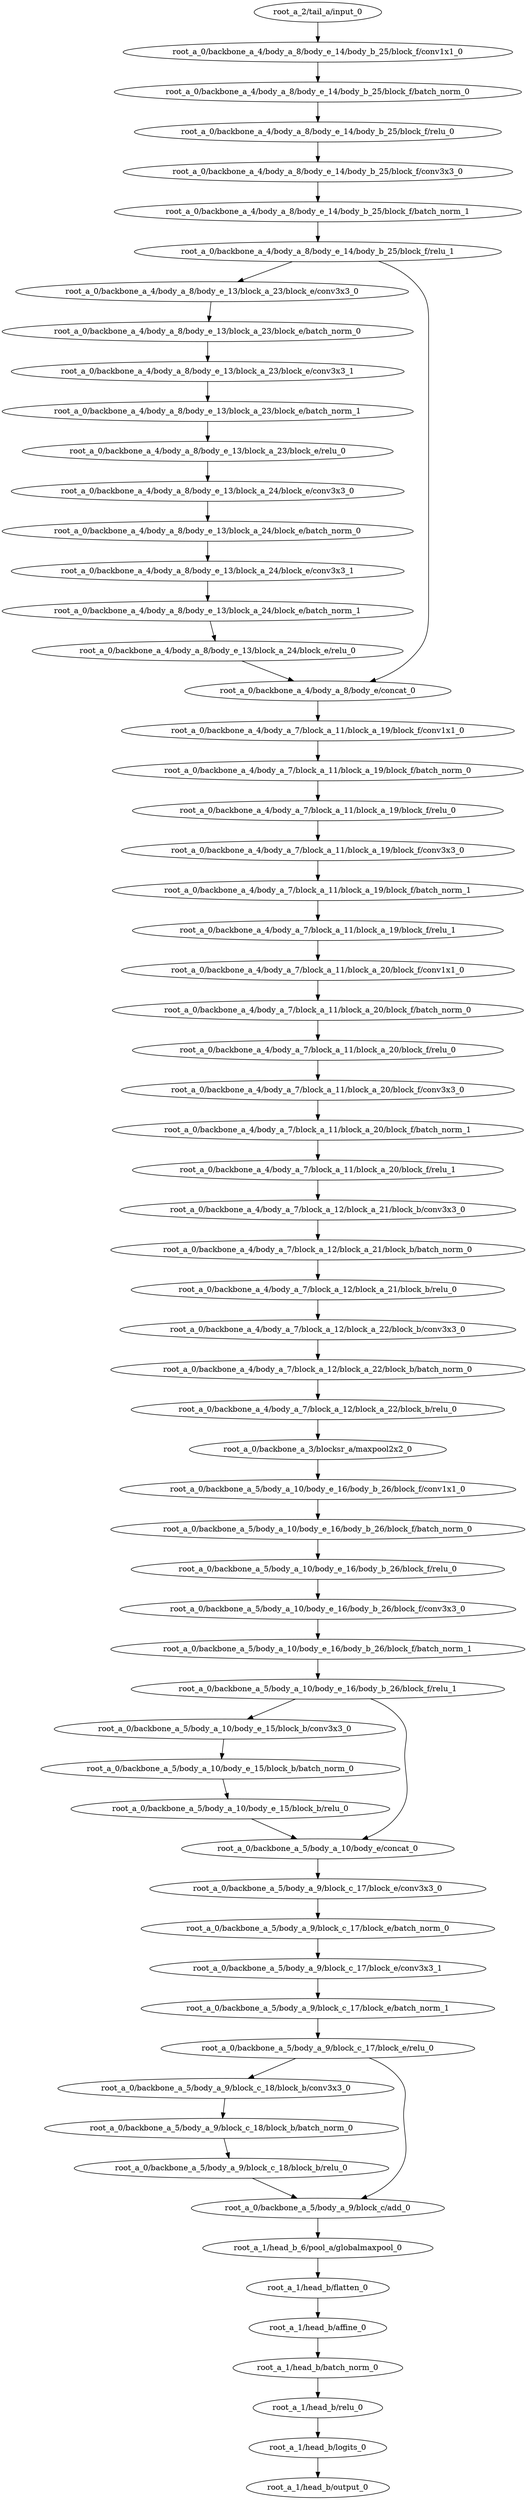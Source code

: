 digraph root_a {
	"root_a_2/tail_a/input_0"
	"root_a_0/backbone_a_4/body_a_8/body_e_14/body_b_25/block_f/conv1x1_0"
	"root_a_0/backbone_a_4/body_a_8/body_e_14/body_b_25/block_f/batch_norm_0"
	"root_a_0/backbone_a_4/body_a_8/body_e_14/body_b_25/block_f/relu_0"
	"root_a_0/backbone_a_4/body_a_8/body_e_14/body_b_25/block_f/conv3x3_0"
	"root_a_0/backbone_a_4/body_a_8/body_e_14/body_b_25/block_f/batch_norm_1"
	"root_a_0/backbone_a_4/body_a_8/body_e_14/body_b_25/block_f/relu_1"
	"root_a_0/backbone_a_4/body_a_8/body_e_13/block_a_23/block_e/conv3x3_0"
	"root_a_0/backbone_a_4/body_a_8/body_e_13/block_a_23/block_e/batch_norm_0"
	"root_a_0/backbone_a_4/body_a_8/body_e_13/block_a_23/block_e/conv3x3_1"
	"root_a_0/backbone_a_4/body_a_8/body_e_13/block_a_23/block_e/batch_norm_1"
	"root_a_0/backbone_a_4/body_a_8/body_e_13/block_a_23/block_e/relu_0"
	"root_a_0/backbone_a_4/body_a_8/body_e_13/block_a_24/block_e/conv3x3_0"
	"root_a_0/backbone_a_4/body_a_8/body_e_13/block_a_24/block_e/batch_norm_0"
	"root_a_0/backbone_a_4/body_a_8/body_e_13/block_a_24/block_e/conv3x3_1"
	"root_a_0/backbone_a_4/body_a_8/body_e_13/block_a_24/block_e/batch_norm_1"
	"root_a_0/backbone_a_4/body_a_8/body_e_13/block_a_24/block_e/relu_0"
	"root_a_0/backbone_a_4/body_a_8/body_e/concat_0"
	"root_a_0/backbone_a_4/body_a_7/block_a_11/block_a_19/block_f/conv1x1_0"
	"root_a_0/backbone_a_4/body_a_7/block_a_11/block_a_19/block_f/batch_norm_0"
	"root_a_0/backbone_a_4/body_a_7/block_a_11/block_a_19/block_f/relu_0"
	"root_a_0/backbone_a_4/body_a_7/block_a_11/block_a_19/block_f/conv3x3_0"
	"root_a_0/backbone_a_4/body_a_7/block_a_11/block_a_19/block_f/batch_norm_1"
	"root_a_0/backbone_a_4/body_a_7/block_a_11/block_a_19/block_f/relu_1"
	"root_a_0/backbone_a_4/body_a_7/block_a_11/block_a_20/block_f/conv1x1_0"
	"root_a_0/backbone_a_4/body_a_7/block_a_11/block_a_20/block_f/batch_norm_0"
	"root_a_0/backbone_a_4/body_a_7/block_a_11/block_a_20/block_f/relu_0"
	"root_a_0/backbone_a_4/body_a_7/block_a_11/block_a_20/block_f/conv3x3_0"
	"root_a_0/backbone_a_4/body_a_7/block_a_11/block_a_20/block_f/batch_norm_1"
	"root_a_0/backbone_a_4/body_a_7/block_a_11/block_a_20/block_f/relu_1"
	"root_a_0/backbone_a_4/body_a_7/block_a_12/block_a_21/block_b/conv3x3_0"
	"root_a_0/backbone_a_4/body_a_7/block_a_12/block_a_21/block_b/batch_norm_0"
	"root_a_0/backbone_a_4/body_a_7/block_a_12/block_a_21/block_b/relu_0"
	"root_a_0/backbone_a_4/body_a_7/block_a_12/block_a_22/block_b/conv3x3_0"
	"root_a_0/backbone_a_4/body_a_7/block_a_12/block_a_22/block_b/batch_norm_0"
	"root_a_0/backbone_a_4/body_a_7/block_a_12/block_a_22/block_b/relu_0"
	"root_a_0/backbone_a_3/blocksr_a/maxpool2x2_0"
	"root_a_0/backbone_a_5/body_a_10/body_e_16/body_b_26/block_f/conv1x1_0"
	"root_a_0/backbone_a_5/body_a_10/body_e_16/body_b_26/block_f/batch_norm_0"
	"root_a_0/backbone_a_5/body_a_10/body_e_16/body_b_26/block_f/relu_0"
	"root_a_0/backbone_a_5/body_a_10/body_e_16/body_b_26/block_f/conv3x3_0"
	"root_a_0/backbone_a_5/body_a_10/body_e_16/body_b_26/block_f/batch_norm_1"
	"root_a_0/backbone_a_5/body_a_10/body_e_16/body_b_26/block_f/relu_1"
	"root_a_0/backbone_a_5/body_a_10/body_e_15/block_b/conv3x3_0"
	"root_a_0/backbone_a_5/body_a_10/body_e_15/block_b/batch_norm_0"
	"root_a_0/backbone_a_5/body_a_10/body_e_15/block_b/relu_0"
	"root_a_0/backbone_a_5/body_a_10/body_e/concat_0"
	"root_a_0/backbone_a_5/body_a_9/block_c_17/block_e/conv3x3_0"
	"root_a_0/backbone_a_5/body_a_9/block_c_17/block_e/batch_norm_0"
	"root_a_0/backbone_a_5/body_a_9/block_c_17/block_e/conv3x3_1"
	"root_a_0/backbone_a_5/body_a_9/block_c_17/block_e/batch_norm_1"
	"root_a_0/backbone_a_5/body_a_9/block_c_17/block_e/relu_0"
	"root_a_0/backbone_a_5/body_a_9/block_c_18/block_b/conv3x3_0"
	"root_a_0/backbone_a_5/body_a_9/block_c_18/block_b/batch_norm_0"
	"root_a_0/backbone_a_5/body_a_9/block_c_18/block_b/relu_0"
	"root_a_0/backbone_a_5/body_a_9/block_c/add_0"
	"root_a_1/head_b_6/pool_a/globalmaxpool_0"
	"root_a_1/head_b/flatten_0"
	"root_a_1/head_b/affine_0"
	"root_a_1/head_b/batch_norm_0"
	"root_a_1/head_b/relu_0"
	"root_a_1/head_b/logits_0"
	"root_a_1/head_b/output_0"

	"root_a_2/tail_a/input_0" -> "root_a_0/backbone_a_4/body_a_8/body_e_14/body_b_25/block_f/conv1x1_0"
	"root_a_0/backbone_a_4/body_a_8/body_e_14/body_b_25/block_f/conv1x1_0" -> "root_a_0/backbone_a_4/body_a_8/body_e_14/body_b_25/block_f/batch_norm_0"
	"root_a_0/backbone_a_4/body_a_8/body_e_14/body_b_25/block_f/batch_norm_0" -> "root_a_0/backbone_a_4/body_a_8/body_e_14/body_b_25/block_f/relu_0"
	"root_a_0/backbone_a_4/body_a_8/body_e_14/body_b_25/block_f/relu_0" -> "root_a_0/backbone_a_4/body_a_8/body_e_14/body_b_25/block_f/conv3x3_0"
	"root_a_0/backbone_a_4/body_a_8/body_e_14/body_b_25/block_f/conv3x3_0" -> "root_a_0/backbone_a_4/body_a_8/body_e_14/body_b_25/block_f/batch_norm_1"
	"root_a_0/backbone_a_4/body_a_8/body_e_14/body_b_25/block_f/batch_norm_1" -> "root_a_0/backbone_a_4/body_a_8/body_e_14/body_b_25/block_f/relu_1"
	"root_a_0/backbone_a_4/body_a_8/body_e_14/body_b_25/block_f/relu_1" -> "root_a_0/backbone_a_4/body_a_8/body_e_13/block_a_23/block_e/conv3x3_0"
	"root_a_0/backbone_a_4/body_a_8/body_e_13/block_a_23/block_e/conv3x3_0" -> "root_a_0/backbone_a_4/body_a_8/body_e_13/block_a_23/block_e/batch_norm_0"
	"root_a_0/backbone_a_4/body_a_8/body_e_13/block_a_23/block_e/batch_norm_0" -> "root_a_0/backbone_a_4/body_a_8/body_e_13/block_a_23/block_e/conv3x3_1"
	"root_a_0/backbone_a_4/body_a_8/body_e_13/block_a_23/block_e/conv3x3_1" -> "root_a_0/backbone_a_4/body_a_8/body_e_13/block_a_23/block_e/batch_norm_1"
	"root_a_0/backbone_a_4/body_a_8/body_e_13/block_a_23/block_e/batch_norm_1" -> "root_a_0/backbone_a_4/body_a_8/body_e_13/block_a_23/block_e/relu_0"
	"root_a_0/backbone_a_4/body_a_8/body_e_13/block_a_23/block_e/relu_0" -> "root_a_0/backbone_a_4/body_a_8/body_e_13/block_a_24/block_e/conv3x3_0"
	"root_a_0/backbone_a_4/body_a_8/body_e_13/block_a_24/block_e/conv3x3_0" -> "root_a_0/backbone_a_4/body_a_8/body_e_13/block_a_24/block_e/batch_norm_0"
	"root_a_0/backbone_a_4/body_a_8/body_e_13/block_a_24/block_e/batch_norm_0" -> "root_a_0/backbone_a_4/body_a_8/body_e_13/block_a_24/block_e/conv3x3_1"
	"root_a_0/backbone_a_4/body_a_8/body_e_13/block_a_24/block_e/conv3x3_1" -> "root_a_0/backbone_a_4/body_a_8/body_e_13/block_a_24/block_e/batch_norm_1"
	"root_a_0/backbone_a_4/body_a_8/body_e_13/block_a_24/block_e/batch_norm_1" -> "root_a_0/backbone_a_4/body_a_8/body_e_13/block_a_24/block_e/relu_0"
	"root_a_0/backbone_a_4/body_a_8/body_e_14/body_b_25/block_f/relu_1" -> "root_a_0/backbone_a_4/body_a_8/body_e/concat_0"
	"root_a_0/backbone_a_4/body_a_8/body_e_13/block_a_24/block_e/relu_0" -> "root_a_0/backbone_a_4/body_a_8/body_e/concat_0"
	"root_a_0/backbone_a_4/body_a_8/body_e/concat_0" -> "root_a_0/backbone_a_4/body_a_7/block_a_11/block_a_19/block_f/conv1x1_0"
	"root_a_0/backbone_a_4/body_a_7/block_a_11/block_a_19/block_f/conv1x1_0" -> "root_a_0/backbone_a_4/body_a_7/block_a_11/block_a_19/block_f/batch_norm_0"
	"root_a_0/backbone_a_4/body_a_7/block_a_11/block_a_19/block_f/batch_norm_0" -> "root_a_0/backbone_a_4/body_a_7/block_a_11/block_a_19/block_f/relu_0"
	"root_a_0/backbone_a_4/body_a_7/block_a_11/block_a_19/block_f/relu_0" -> "root_a_0/backbone_a_4/body_a_7/block_a_11/block_a_19/block_f/conv3x3_0"
	"root_a_0/backbone_a_4/body_a_7/block_a_11/block_a_19/block_f/conv3x3_0" -> "root_a_0/backbone_a_4/body_a_7/block_a_11/block_a_19/block_f/batch_norm_1"
	"root_a_0/backbone_a_4/body_a_7/block_a_11/block_a_19/block_f/batch_norm_1" -> "root_a_0/backbone_a_4/body_a_7/block_a_11/block_a_19/block_f/relu_1"
	"root_a_0/backbone_a_4/body_a_7/block_a_11/block_a_19/block_f/relu_1" -> "root_a_0/backbone_a_4/body_a_7/block_a_11/block_a_20/block_f/conv1x1_0"
	"root_a_0/backbone_a_4/body_a_7/block_a_11/block_a_20/block_f/conv1x1_0" -> "root_a_0/backbone_a_4/body_a_7/block_a_11/block_a_20/block_f/batch_norm_0"
	"root_a_0/backbone_a_4/body_a_7/block_a_11/block_a_20/block_f/batch_norm_0" -> "root_a_0/backbone_a_4/body_a_7/block_a_11/block_a_20/block_f/relu_0"
	"root_a_0/backbone_a_4/body_a_7/block_a_11/block_a_20/block_f/relu_0" -> "root_a_0/backbone_a_4/body_a_7/block_a_11/block_a_20/block_f/conv3x3_0"
	"root_a_0/backbone_a_4/body_a_7/block_a_11/block_a_20/block_f/conv3x3_0" -> "root_a_0/backbone_a_4/body_a_7/block_a_11/block_a_20/block_f/batch_norm_1"
	"root_a_0/backbone_a_4/body_a_7/block_a_11/block_a_20/block_f/batch_norm_1" -> "root_a_0/backbone_a_4/body_a_7/block_a_11/block_a_20/block_f/relu_1"
	"root_a_0/backbone_a_4/body_a_7/block_a_11/block_a_20/block_f/relu_1" -> "root_a_0/backbone_a_4/body_a_7/block_a_12/block_a_21/block_b/conv3x3_0"
	"root_a_0/backbone_a_4/body_a_7/block_a_12/block_a_21/block_b/conv3x3_0" -> "root_a_0/backbone_a_4/body_a_7/block_a_12/block_a_21/block_b/batch_norm_0"
	"root_a_0/backbone_a_4/body_a_7/block_a_12/block_a_21/block_b/batch_norm_0" -> "root_a_0/backbone_a_4/body_a_7/block_a_12/block_a_21/block_b/relu_0"
	"root_a_0/backbone_a_4/body_a_7/block_a_12/block_a_21/block_b/relu_0" -> "root_a_0/backbone_a_4/body_a_7/block_a_12/block_a_22/block_b/conv3x3_0"
	"root_a_0/backbone_a_4/body_a_7/block_a_12/block_a_22/block_b/conv3x3_0" -> "root_a_0/backbone_a_4/body_a_7/block_a_12/block_a_22/block_b/batch_norm_0"
	"root_a_0/backbone_a_4/body_a_7/block_a_12/block_a_22/block_b/batch_norm_0" -> "root_a_0/backbone_a_4/body_a_7/block_a_12/block_a_22/block_b/relu_0"
	"root_a_0/backbone_a_4/body_a_7/block_a_12/block_a_22/block_b/relu_0" -> "root_a_0/backbone_a_3/blocksr_a/maxpool2x2_0"
	"root_a_0/backbone_a_3/blocksr_a/maxpool2x2_0" -> "root_a_0/backbone_a_5/body_a_10/body_e_16/body_b_26/block_f/conv1x1_0"
	"root_a_0/backbone_a_5/body_a_10/body_e_16/body_b_26/block_f/conv1x1_0" -> "root_a_0/backbone_a_5/body_a_10/body_e_16/body_b_26/block_f/batch_norm_0"
	"root_a_0/backbone_a_5/body_a_10/body_e_16/body_b_26/block_f/batch_norm_0" -> "root_a_0/backbone_a_5/body_a_10/body_e_16/body_b_26/block_f/relu_0"
	"root_a_0/backbone_a_5/body_a_10/body_e_16/body_b_26/block_f/relu_0" -> "root_a_0/backbone_a_5/body_a_10/body_e_16/body_b_26/block_f/conv3x3_0"
	"root_a_0/backbone_a_5/body_a_10/body_e_16/body_b_26/block_f/conv3x3_0" -> "root_a_0/backbone_a_5/body_a_10/body_e_16/body_b_26/block_f/batch_norm_1"
	"root_a_0/backbone_a_5/body_a_10/body_e_16/body_b_26/block_f/batch_norm_1" -> "root_a_0/backbone_a_5/body_a_10/body_e_16/body_b_26/block_f/relu_1"
	"root_a_0/backbone_a_5/body_a_10/body_e_16/body_b_26/block_f/relu_1" -> "root_a_0/backbone_a_5/body_a_10/body_e_15/block_b/conv3x3_0"
	"root_a_0/backbone_a_5/body_a_10/body_e_15/block_b/conv3x3_0" -> "root_a_0/backbone_a_5/body_a_10/body_e_15/block_b/batch_norm_0"
	"root_a_0/backbone_a_5/body_a_10/body_e_15/block_b/batch_norm_0" -> "root_a_0/backbone_a_5/body_a_10/body_e_15/block_b/relu_0"
	"root_a_0/backbone_a_5/body_a_10/body_e_15/block_b/relu_0" -> "root_a_0/backbone_a_5/body_a_10/body_e/concat_0"
	"root_a_0/backbone_a_5/body_a_10/body_e_16/body_b_26/block_f/relu_1" -> "root_a_0/backbone_a_5/body_a_10/body_e/concat_0"
	"root_a_0/backbone_a_5/body_a_10/body_e/concat_0" -> "root_a_0/backbone_a_5/body_a_9/block_c_17/block_e/conv3x3_0"
	"root_a_0/backbone_a_5/body_a_9/block_c_17/block_e/conv3x3_0" -> "root_a_0/backbone_a_5/body_a_9/block_c_17/block_e/batch_norm_0"
	"root_a_0/backbone_a_5/body_a_9/block_c_17/block_e/batch_norm_0" -> "root_a_0/backbone_a_5/body_a_9/block_c_17/block_e/conv3x3_1"
	"root_a_0/backbone_a_5/body_a_9/block_c_17/block_e/conv3x3_1" -> "root_a_0/backbone_a_5/body_a_9/block_c_17/block_e/batch_norm_1"
	"root_a_0/backbone_a_5/body_a_9/block_c_17/block_e/batch_norm_1" -> "root_a_0/backbone_a_5/body_a_9/block_c_17/block_e/relu_0"
	"root_a_0/backbone_a_5/body_a_9/block_c_17/block_e/relu_0" -> "root_a_0/backbone_a_5/body_a_9/block_c_18/block_b/conv3x3_0"
	"root_a_0/backbone_a_5/body_a_9/block_c_18/block_b/conv3x3_0" -> "root_a_0/backbone_a_5/body_a_9/block_c_18/block_b/batch_norm_0"
	"root_a_0/backbone_a_5/body_a_9/block_c_18/block_b/batch_norm_0" -> "root_a_0/backbone_a_5/body_a_9/block_c_18/block_b/relu_0"
	"root_a_0/backbone_a_5/body_a_9/block_c_17/block_e/relu_0" -> "root_a_0/backbone_a_5/body_a_9/block_c/add_0"
	"root_a_0/backbone_a_5/body_a_9/block_c_18/block_b/relu_0" -> "root_a_0/backbone_a_5/body_a_9/block_c/add_0"
	"root_a_0/backbone_a_5/body_a_9/block_c/add_0" -> "root_a_1/head_b_6/pool_a/globalmaxpool_0"
	"root_a_1/head_b_6/pool_a/globalmaxpool_0" -> "root_a_1/head_b/flatten_0"
	"root_a_1/head_b/flatten_0" -> "root_a_1/head_b/affine_0"
	"root_a_1/head_b/affine_0" -> "root_a_1/head_b/batch_norm_0"
	"root_a_1/head_b/batch_norm_0" -> "root_a_1/head_b/relu_0"
	"root_a_1/head_b/relu_0" -> "root_a_1/head_b/logits_0"
	"root_a_1/head_b/logits_0" -> "root_a_1/head_b/output_0"

}